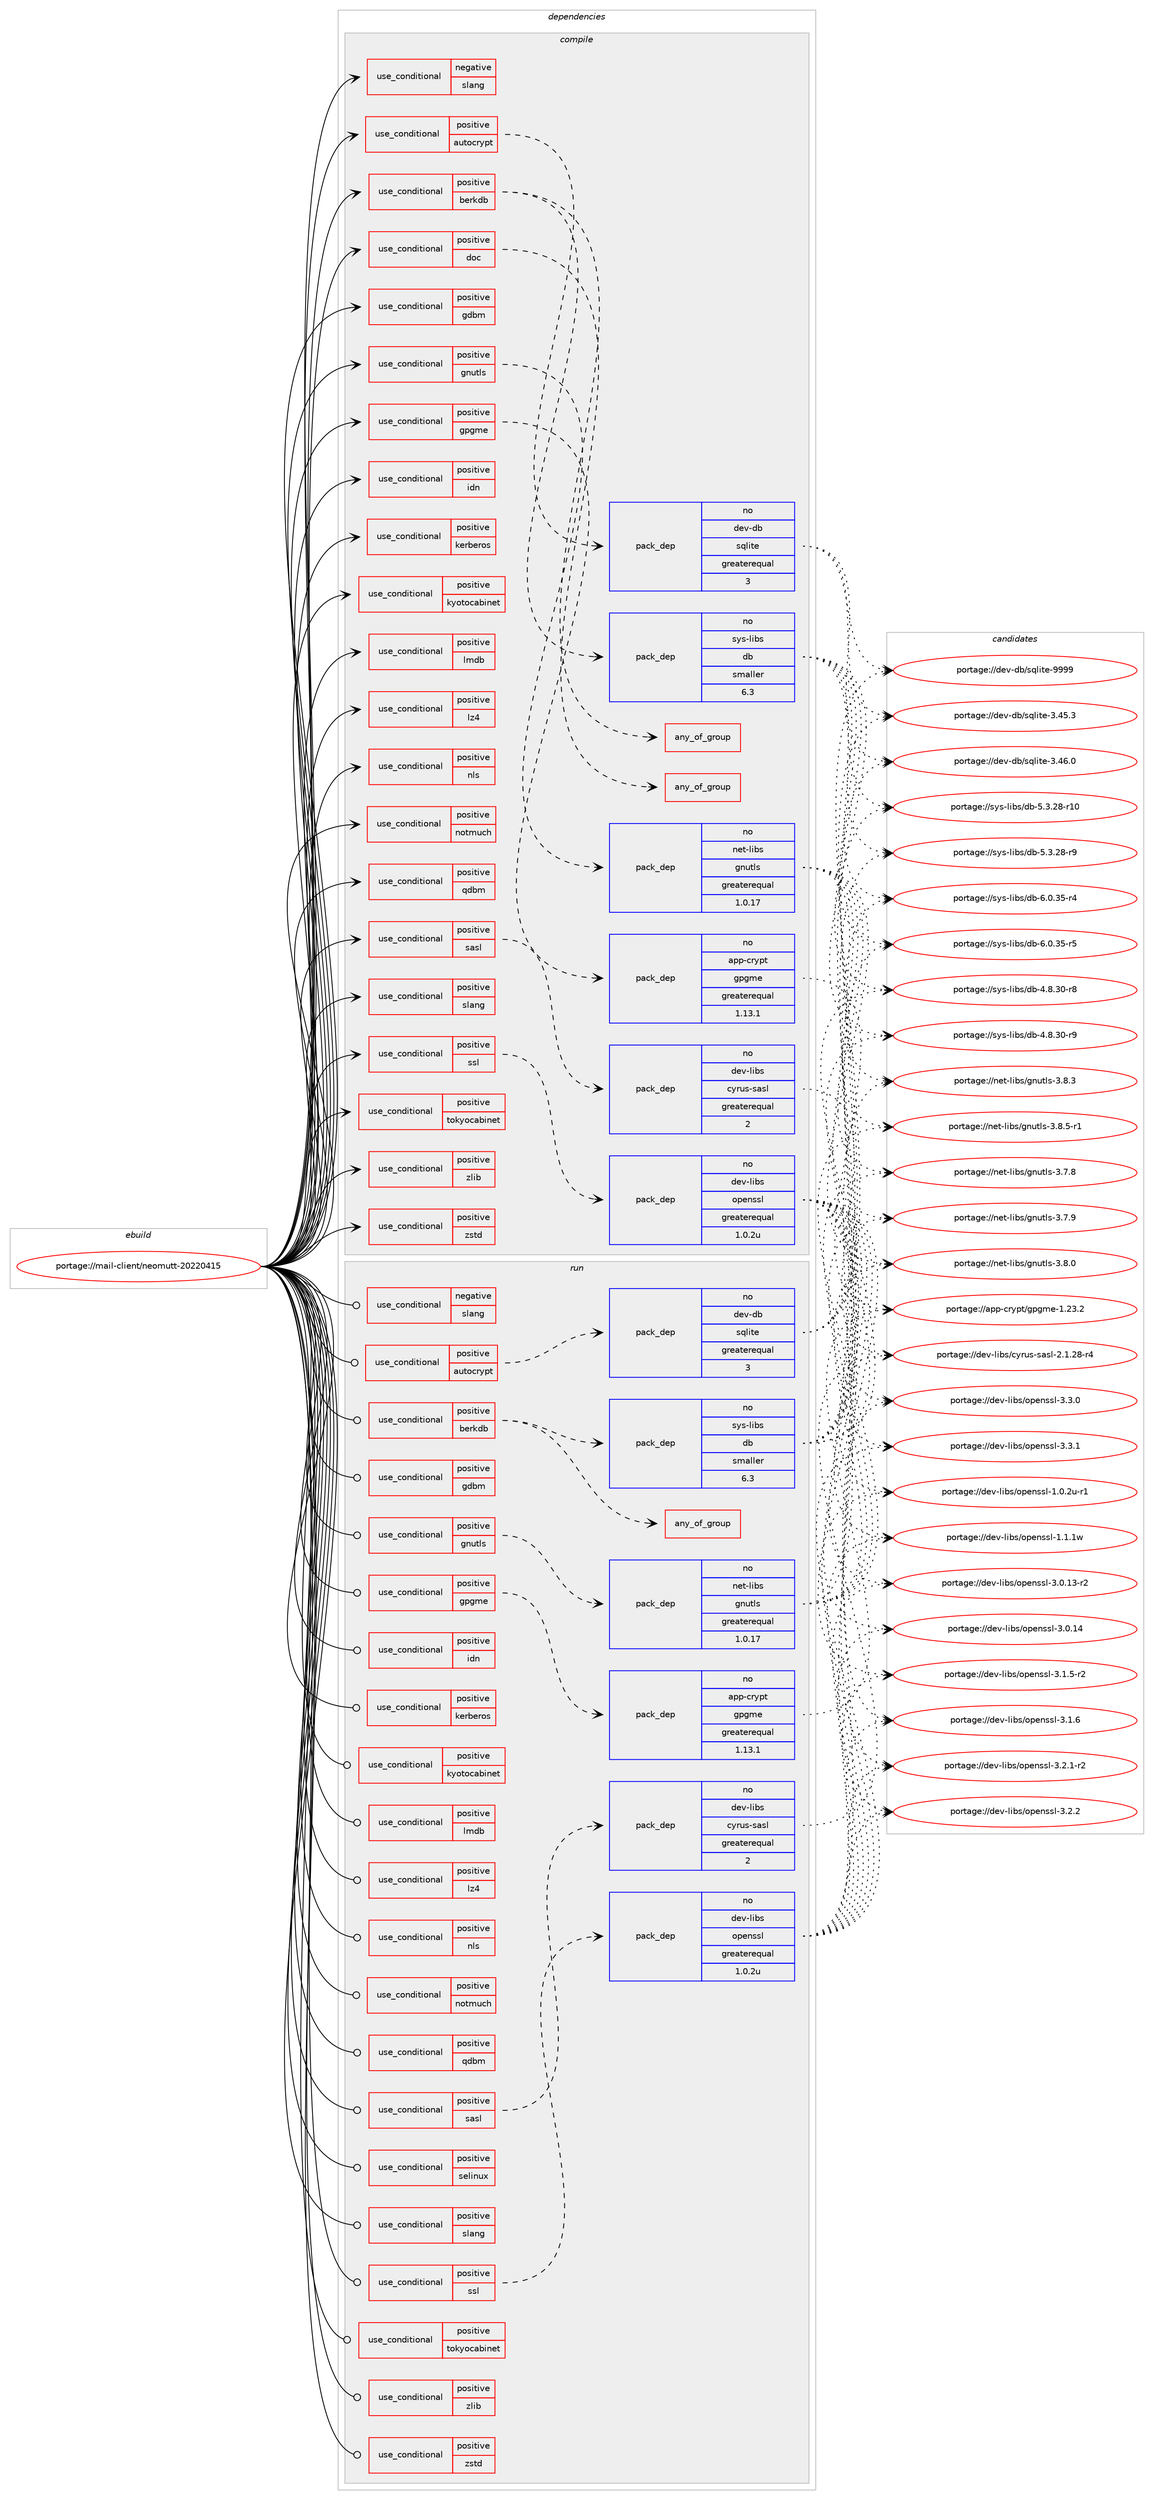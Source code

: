 digraph prolog {

# *************
# Graph options
# *************

newrank=true;
concentrate=true;
compound=true;
graph [rankdir=LR,fontname=Helvetica,fontsize=10,ranksep=1.5];#, ranksep=2.5, nodesep=0.2];
edge  [arrowhead=vee];
node  [fontname=Helvetica,fontsize=10];

# **********
# The ebuild
# **********

subgraph cluster_leftcol {
color=gray;
rank=same;
label=<<i>ebuild</i>>;
id [label="portage://mail-client/neomutt-20220415", color=red, width=4, href="../mail-client/neomutt-20220415.svg"];
}

# ****************
# The dependencies
# ****************

subgraph cluster_midcol {
color=gray;
label=<<i>dependencies</i>>;
subgraph cluster_compile {
fillcolor="#eeeeee";
style=filled;
label=<<i>compile</i>>;
subgraph cond67939 {
dependency145542 [label=<<TABLE BORDER="0" CELLBORDER="1" CELLSPACING="0" CELLPADDING="4"><TR><TD ROWSPAN="3" CELLPADDING="10">use_conditional</TD></TR><TR><TD>negative</TD></TR><TR><TD>slang</TD></TR></TABLE>>, shape=none, color=red];
# *** BEGIN UNKNOWN DEPENDENCY TYPE (TODO) ***
# dependency145542 -> package_dependency(portage://mail-client/neomutt-20220415,install,no,sys-libs,ncurses,none,[,,],[slot(0),equal],[])
# *** END UNKNOWN DEPENDENCY TYPE (TODO) ***

}
id:e -> dependency145542:w [weight=20,style="solid",arrowhead="vee"];
subgraph cond67940 {
dependency145543 [label=<<TABLE BORDER="0" CELLBORDER="1" CELLSPACING="0" CELLPADDING="4"><TR><TD ROWSPAN="3" CELLPADDING="10">use_conditional</TD></TR><TR><TD>positive</TD></TR><TR><TD>autocrypt</TD></TR></TABLE>>, shape=none, color=red];
subgraph pack75424 {
dependency145544 [label=<<TABLE BORDER="0" CELLBORDER="1" CELLSPACING="0" CELLPADDING="4" WIDTH="220"><TR><TD ROWSPAN="6" CELLPADDING="30">pack_dep</TD></TR><TR><TD WIDTH="110">no</TD></TR><TR><TD>dev-db</TD></TR><TR><TD>sqlite</TD></TR><TR><TD>greaterequal</TD></TR><TR><TD>3</TD></TR></TABLE>>, shape=none, color=blue];
}
dependency145543:e -> dependency145544:w [weight=20,style="dashed",arrowhead="vee"];
}
id:e -> dependency145543:w [weight=20,style="solid",arrowhead="vee"];
subgraph cond67941 {
dependency145545 [label=<<TABLE BORDER="0" CELLBORDER="1" CELLSPACING="0" CELLPADDING="4"><TR><TD ROWSPAN="3" CELLPADDING="10">use_conditional</TD></TR><TR><TD>positive</TD></TR><TR><TD>berkdb</TD></TR></TABLE>>, shape=none, color=red];
subgraph any2026 {
dependency145546 [label=<<TABLE BORDER="0" CELLBORDER="1" CELLSPACING="0" CELLPADDING="4"><TR><TD CELLPADDING="10">any_of_group</TD></TR></TABLE>>, shape=none, color=red];# *** BEGIN UNKNOWN DEPENDENCY TYPE (TODO) ***
# dependency145546 -> package_dependency(portage://mail-client/neomutt-20220415,install,no,sys-libs,db,none,[,,],[slot(6.0)],[])
# *** END UNKNOWN DEPENDENCY TYPE (TODO) ***

# *** BEGIN UNKNOWN DEPENDENCY TYPE (TODO) ***
# dependency145546 -> package_dependency(portage://mail-client/neomutt-20220415,install,no,sys-libs,db,none,[,,],[slot(5.3)],[])
# *** END UNKNOWN DEPENDENCY TYPE (TODO) ***

# *** BEGIN UNKNOWN DEPENDENCY TYPE (TODO) ***
# dependency145546 -> package_dependency(portage://mail-client/neomutt-20220415,install,no,sys-libs,db,none,[,,],[slot(4.8)],[])
# *** END UNKNOWN DEPENDENCY TYPE (TODO) ***

}
dependency145545:e -> dependency145546:w [weight=20,style="dashed",arrowhead="vee"];
subgraph pack75425 {
dependency145547 [label=<<TABLE BORDER="0" CELLBORDER="1" CELLSPACING="0" CELLPADDING="4" WIDTH="220"><TR><TD ROWSPAN="6" CELLPADDING="30">pack_dep</TD></TR><TR><TD WIDTH="110">no</TD></TR><TR><TD>sys-libs</TD></TR><TR><TD>db</TD></TR><TR><TD>smaller</TD></TR><TR><TD>6.3</TD></TR></TABLE>>, shape=none, color=blue];
}
dependency145545:e -> dependency145547:w [weight=20,style="dashed",arrowhead="vee"];
}
id:e -> dependency145545:w [weight=20,style="solid",arrowhead="vee"];
subgraph cond67942 {
dependency145548 [label=<<TABLE BORDER="0" CELLBORDER="1" CELLSPACING="0" CELLPADDING="4"><TR><TD ROWSPAN="3" CELLPADDING="10">use_conditional</TD></TR><TR><TD>positive</TD></TR><TR><TD>doc</TD></TR></TABLE>>, shape=none, color=red];
# *** BEGIN UNKNOWN DEPENDENCY TYPE (TODO) ***
# dependency145548 -> package_dependency(portage://mail-client/neomutt-20220415,install,no,dev-libs,libxml2,none,[,,],[],[])
# *** END UNKNOWN DEPENDENCY TYPE (TODO) ***

# *** BEGIN UNKNOWN DEPENDENCY TYPE (TODO) ***
# dependency145548 -> package_dependency(portage://mail-client/neomutt-20220415,install,no,dev-libs,libxslt,none,[,,],[],[])
# *** END UNKNOWN DEPENDENCY TYPE (TODO) ***

# *** BEGIN UNKNOWN DEPENDENCY TYPE (TODO) ***
# dependency145548 -> package_dependency(portage://mail-client/neomutt-20220415,install,no,app-text,docbook-xsl-stylesheets,none,[,,],[],[])
# *** END UNKNOWN DEPENDENCY TYPE (TODO) ***

subgraph any2027 {
dependency145549 [label=<<TABLE BORDER="0" CELLBORDER="1" CELLSPACING="0" CELLPADDING="4"><TR><TD CELLPADDING="10">any_of_group</TD></TR></TABLE>>, shape=none, color=red];# *** BEGIN UNKNOWN DEPENDENCY TYPE (TODO) ***
# dependency145549 -> package_dependency(portage://mail-client/neomutt-20220415,install,no,www-client,lynx,none,[,,],[],[])
# *** END UNKNOWN DEPENDENCY TYPE (TODO) ***

# *** BEGIN UNKNOWN DEPENDENCY TYPE (TODO) ***
# dependency145549 -> package_dependency(portage://mail-client/neomutt-20220415,install,no,www-client,w3m,none,[,,],[],[])
# *** END UNKNOWN DEPENDENCY TYPE (TODO) ***

# *** BEGIN UNKNOWN DEPENDENCY TYPE (TODO) ***
# dependency145549 -> package_dependency(portage://mail-client/neomutt-20220415,install,no,www-client,elinks,none,[,,],[],[])
# *** END UNKNOWN DEPENDENCY TYPE (TODO) ***

}
dependency145548:e -> dependency145549:w [weight=20,style="dashed",arrowhead="vee"];
}
id:e -> dependency145548:w [weight=20,style="solid",arrowhead="vee"];
subgraph cond67943 {
dependency145550 [label=<<TABLE BORDER="0" CELLBORDER="1" CELLSPACING="0" CELLPADDING="4"><TR><TD ROWSPAN="3" CELLPADDING="10">use_conditional</TD></TR><TR><TD>positive</TD></TR><TR><TD>gdbm</TD></TR></TABLE>>, shape=none, color=red];
# *** BEGIN UNKNOWN DEPENDENCY TYPE (TODO) ***
# dependency145550 -> package_dependency(portage://mail-client/neomutt-20220415,install,no,sys-libs,gdbm,none,[,,],any_same_slot,[])
# *** END UNKNOWN DEPENDENCY TYPE (TODO) ***

}
id:e -> dependency145550:w [weight=20,style="solid",arrowhead="vee"];
subgraph cond67944 {
dependency145551 [label=<<TABLE BORDER="0" CELLBORDER="1" CELLSPACING="0" CELLPADDING="4"><TR><TD ROWSPAN="3" CELLPADDING="10">use_conditional</TD></TR><TR><TD>positive</TD></TR><TR><TD>gnutls</TD></TR></TABLE>>, shape=none, color=red];
subgraph pack75426 {
dependency145552 [label=<<TABLE BORDER="0" CELLBORDER="1" CELLSPACING="0" CELLPADDING="4" WIDTH="220"><TR><TD ROWSPAN="6" CELLPADDING="30">pack_dep</TD></TR><TR><TD WIDTH="110">no</TD></TR><TR><TD>net-libs</TD></TR><TR><TD>gnutls</TD></TR><TR><TD>greaterequal</TD></TR><TR><TD>1.0.17</TD></TR></TABLE>>, shape=none, color=blue];
}
dependency145551:e -> dependency145552:w [weight=20,style="dashed",arrowhead="vee"];
}
id:e -> dependency145551:w [weight=20,style="solid",arrowhead="vee"];
subgraph cond67945 {
dependency145553 [label=<<TABLE BORDER="0" CELLBORDER="1" CELLSPACING="0" CELLPADDING="4"><TR><TD ROWSPAN="3" CELLPADDING="10">use_conditional</TD></TR><TR><TD>positive</TD></TR><TR><TD>gpgme</TD></TR></TABLE>>, shape=none, color=red];
subgraph pack75427 {
dependency145554 [label=<<TABLE BORDER="0" CELLBORDER="1" CELLSPACING="0" CELLPADDING="4" WIDTH="220"><TR><TD ROWSPAN="6" CELLPADDING="30">pack_dep</TD></TR><TR><TD WIDTH="110">no</TD></TR><TR><TD>app-crypt</TD></TR><TR><TD>gpgme</TD></TR><TR><TD>greaterequal</TD></TR><TR><TD>1.13.1</TD></TR></TABLE>>, shape=none, color=blue];
}
dependency145553:e -> dependency145554:w [weight=20,style="dashed",arrowhead="vee"];
}
id:e -> dependency145553:w [weight=20,style="solid",arrowhead="vee"];
subgraph cond67946 {
dependency145555 [label=<<TABLE BORDER="0" CELLBORDER="1" CELLSPACING="0" CELLPADDING="4"><TR><TD ROWSPAN="3" CELLPADDING="10">use_conditional</TD></TR><TR><TD>positive</TD></TR><TR><TD>idn</TD></TR></TABLE>>, shape=none, color=red];
# *** BEGIN UNKNOWN DEPENDENCY TYPE (TODO) ***
# dependency145555 -> package_dependency(portage://mail-client/neomutt-20220415,install,no,net-dns,libidn,none,[,,],any_same_slot,[])
# *** END UNKNOWN DEPENDENCY TYPE (TODO) ***

}
id:e -> dependency145555:w [weight=20,style="solid",arrowhead="vee"];
subgraph cond67947 {
dependency145556 [label=<<TABLE BORDER="0" CELLBORDER="1" CELLSPACING="0" CELLPADDING="4"><TR><TD ROWSPAN="3" CELLPADDING="10">use_conditional</TD></TR><TR><TD>positive</TD></TR><TR><TD>kerberos</TD></TR></TABLE>>, shape=none, color=red];
# *** BEGIN UNKNOWN DEPENDENCY TYPE (TODO) ***
# dependency145556 -> package_dependency(portage://mail-client/neomutt-20220415,install,no,virtual,krb5,none,[,,],[],[])
# *** END UNKNOWN DEPENDENCY TYPE (TODO) ***

}
id:e -> dependency145556:w [weight=20,style="solid",arrowhead="vee"];
subgraph cond67948 {
dependency145557 [label=<<TABLE BORDER="0" CELLBORDER="1" CELLSPACING="0" CELLPADDING="4"><TR><TD ROWSPAN="3" CELLPADDING="10">use_conditional</TD></TR><TR><TD>positive</TD></TR><TR><TD>kyotocabinet</TD></TR></TABLE>>, shape=none, color=red];
# *** BEGIN UNKNOWN DEPENDENCY TYPE (TODO) ***
# dependency145557 -> package_dependency(portage://mail-client/neomutt-20220415,install,no,dev-db,kyotocabinet,none,[,,],[],[])
# *** END UNKNOWN DEPENDENCY TYPE (TODO) ***

}
id:e -> dependency145557:w [weight=20,style="solid",arrowhead="vee"];
subgraph cond67949 {
dependency145558 [label=<<TABLE BORDER="0" CELLBORDER="1" CELLSPACING="0" CELLPADDING="4"><TR><TD ROWSPAN="3" CELLPADDING="10">use_conditional</TD></TR><TR><TD>positive</TD></TR><TR><TD>lmdb</TD></TR></TABLE>>, shape=none, color=red];
# *** BEGIN UNKNOWN DEPENDENCY TYPE (TODO) ***
# dependency145558 -> package_dependency(portage://mail-client/neomutt-20220415,install,no,dev-db,lmdb,none,[,,],any_same_slot,[])
# *** END UNKNOWN DEPENDENCY TYPE (TODO) ***

}
id:e -> dependency145558:w [weight=20,style="solid",arrowhead="vee"];
subgraph cond67950 {
dependency145559 [label=<<TABLE BORDER="0" CELLBORDER="1" CELLSPACING="0" CELLPADDING="4"><TR><TD ROWSPAN="3" CELLPADDING="10">use_conditional</TD></TR><TR><TD>positive</TD></TR><TR><TD>lz4</TD></TR></TABLE>>, shape=none, color=red];
# *** BEGIN UNKNOWN DEPENDENCY TYPE (TODO) ***
# dependency145559 -> package_dependency(portage://mail-client/neomutt-20220415,install,no,app-arch,lz4,none,[,,],[],[])
# *** END UNKNOWN DEPENDENCY TYPE (TODO) ***

}
id:e -> dependency145559:w [weight=20,style="solid",arrowhead="vee"];
subgraph cond67951 {
dependency145560 [label=<<TABLE BORDER="0" CELLBORDER="1" CELLSPACING="0" CELLPADDING="4"><TR><TD ROWSPAN="3" CELLPADDING="10">use_conditional</TD></TR><TR><TD>positive</TD></TR><TR><TD>nls</TD></TR></TABLE>>, shape=none, color=red];
# *** BEGIN UNKNOWN DEPENDENCY TYPE (TODO) ***
# dependency145560 -> package_dependency(portage://mail-client/neomutt-20220415,install,no,virtual,libintl,none,[,,],[],[])
# *** END UNKNOWN DEPENDENCY TYPE (TODO) ***

}
id:e -> dependency145560:w [weight=20,style="solid",arrowhead="vee"];
subgraph cond67952 {
dependency145561 [label=<<TABLE BORDER="0" CELLBORDER="1" CELLSPACING="0" CELLPADDING="4"><TR><TD ROWSPAN="3" CELLPADDING="10">use_conditional</TD></TR><TR><TD>positive</TD></TR><TR><TD>notmuch</TD></TR></TABLE>>, shape=none, color=red];
# *** BEGIN UNKNOWN DEPENDENCY TYPE (TODO) ***
# dependency145561 -> package_dependency(portage://mail-client/neomutt-20220415,install,no,net-mail,notmuch,none,[,,],any_same_slot,[])
# *** END UNKNOWN DEPENDENCY TYPE (TODO) ***

}
id:e -> dependency145561:w [weight=20,style="solid",arrowhead="vee"];
subgraph cond67953 {
dependency145562 [label=<<TABLE BORDER="0" CELLBORDER="1" CELLSPACING="0" CELLPADDING="4"><TR><TD ROWSPAN="3" CELLPADDING="10">use_conditional</TD></TR><TR><TD>positive</TD></TR><TR><TD>qdbm</TD></TR></TABLE>>, shape=none, color=red];
# *** BEGIN UNKNOWN DEPENDENCY TYPE (TODO) ***
# dependency145562 -> package_dependency(portage://mail-client/neomutt-20220415,install,no,dev-db,qdbm,none,[,,],[],[])
# *** END UNKNOWN DEPENDENCY TYPE (TODO) ***

}
id:e -> dependency145562:w [weight=20,style="solid",arrowhead="vee"];
subgraph cond67954 {
dependency145563 [label=<<TABLE BORDER="0" CELLBORDER="1" CELLSPACING="0" CELLPADDING="4"><TR><TD ROWSPAN="3" CELLPADDING="10">use_conditional</TD></TR><TR><TD>positive</TD></TR><TR><TD>sasl</TD></TR></TABLE>>, shape=none, color=red];
subgraph pack75428 {
dependency145564 [label=<<TABLE BORDER="0" CELLBORDER="1" CELLSPACING="0" CELLPADDING="4" WIDTH="220"><TR><TD ROWSPAN="6" CELLPADDING="30">pack_dep</TD></TR><TR><TD WIDTH="110">no</TD></TR><TR><TD>dev-libs</TD></TR><TR><TD>cyrus-sasl</TD></TR><TR><TD>greaterequal</TD></TR><TR><TD>2</TD></TR></TABLE>>, shape=none, color=blue];
}
dependency145563:e -> dependency145564:w [weight=20,style="dashed",arrowhead="vee"];
}
id:e -> dependency145563:w [weight=20,style="solid",arrowhead="vee"];
subgraph cond67955 {
dependency145565 [label=<<TABLE BORDER="0" CELLBORDER="1" CELLSPACING="0" CELLPADDING="4"><TR><TD ROWSPAN="3" CELLPADDING="10">use_conditional</TD></TR><TR><TD>positive</TD></TR><TR><TD>slang</TD></TR></TABLE>>, shape=none, color=red];
# *** BEGIN UNKNOWN DEPENDENCY TYPE (TODO) ***
# dependency145565 -> package_dependency(portage://mail-client/neomutt-20220415,install,no,sys-libs,slang,none,[,,],[],[])
# *** END UNKNOWN DEPENDENCY TYPE (TODO) ***

}
id:e -> dependency145565:w [weight=20,style="solid",arrowhead="vee"];
subgraph cond67956 {
dependency145566 [label=<<TABLE BORDER="0" CELLBORDER="1" CELLSPACING="0" CELLPADDING="4"><TR><TD ROWSPAN="3" CELLPADDING="10">use_conditional</TD></TR><TR><TD>positive</TD></TR><TR><TD>ssl</TD></TR></TABLE>>, shape=none, color=red];
subgraph pack75429 {
dependency145567 [label=<<TABLE BORDER="0" CELLBORDER="1" CELLSPACING="0" CELLPADDING="4" WIDTH="220"><TR><TD ROWSPAN="6" CELLPADDING="30">pack_dep</TD></TR><TR><TD WIDTH="110">no</TD></TR><TR><TD>dev-libs</TD></TR><TR><TD>openssl</TD></TR><TR><TD>greaterequal</TD></TR><TR><TD>1.0.2u</TD></TR></TABLE>>, shape=none, color=blue];
}
dependency145566:e -> dependency145567:w [weight=20,style="dashed",arrowhead="vee"];
}
id:e -> dependency145566:w [weight=20,style="solid",arrowhead="vee"];
subgraph cond67957 {
dependency145568 [label=<<TABLE BORDER="0" CELLBORDER="1" CELLSPACING="0" CELLPADDING="4"><TR><TD ROWSPAN="3" CELLPADDING="10">use_conditional</TD></TR><TR><TD>positive</TD></TR><TR><TD>tokyocabinet</TD></TR></TABLE>>, shape=none, color=red];
# *** BEGIN UNKNOWN DEPENDENCY TYPE (TODO) ***
# dependency145568 -> package_dependency(portage://mail-client/neomutt-20220415,install,no,dev-db,tokyocabinet,none,[,,],[],[])
# *** END UNKNOWN DEPENDENCY TYPE (TODO) ***

}
id:e -> dependency145568:w [weight=20,style="solid",arrowhead="vee"];
subgraph cond67958 {
dependency145569 [label=<<TABLE BORDER="0" CELLBORDER="1" CELLSPACING="0" CELLPADDING="4"><TR><TD ROWSPAN="3" CELLPADDING="10">use_conditional</TD></TR><TR><TD>positive</TD></TR><TR><TD>zlib</TD></TR></TABLE>>, shape=none, color=red];
# *** BEGIN UNKNOWN DEPENDENCY TYPE (TODO) ***
# dependency145569 -> package_dependency(portage://mail-client/neomutt-20220415,install,no,sys-libs,zlib,none,[,,],[],[])
# *** END UNKNOWN DEPENDENCY TYPE (TODO) ***

}
id:e -> dependency145569:w [weight=20,style="solid",arrowhead="vee"];
subgraph cond67959 {
dependency145570 [label=<<TABLE BORDER="0" CELLBORDER="1" CELLSPACING="0" CELLPADDING="4"><TR><TD ROWSPAN="3" CELLPADDING="10">use_conditional</TD></TR><TR><TD>positive</TD></TR><TR><TD>zstd</TD></TR></TABLE>>, shape=none, color=red];
# *** BEGIN UNKNOWN DEPENDENCY TYPE (TODO) ***
# dependency145570 -> package_dependency(portage://mail-client/neomutt-20220415,install,no,app-arch,zstd,none,[,,],[],[])
# *** END UNKNOWN DEPENDENCY TYPE (TODO) ***

}
id:e -> dependency145570:w [weight=20,style="solid",arrowhead="vee"];
# *** BEGIN UNKNOWN DEPENDENCY TYPE (TODO) ***
# id -> package_dependency(portage://mail-client/neomutt-20220415,install,no,app-misc,mime-types,none,[,,],[],[])
# *** END UNKNOWN DEPENDENCY TYPE (TODO) ***

# *** BEGIN UNKNOWN DEPENDENCY TYPE (TODO) ***
# id -> package_dependency(portage://mail-client/neomutt-20220415,install,no,dev-lang,tcl,none,[,,],any_same_slot,[])
# *** END UNKNOWN DEPENDENCY TYPE (TODO) ***

# *** BEGIN UNKNOWN DEPENDENCY TYPE (TODO) ***
# id -> package_dependency(portage://mail-client/neomutt-20220415,install,no,net-mail,mailbase,none,[,,],[],[])
# *** END UNKNOWN DEPENDENCY TYPE (TODO) ***

}
subgraph cluster_compileandrun {
fillcolor="#eeeeee";
style=filled;
label=<<i>compile and run</i>>;
}
subgraph cluster_run {
fillcolor="#eeeeee";
style=filled;
label=<<i>run</i>>;
subgraph cond67960 {
dependency145571 [label=<<TABLE BORDER="0" CELLBORDER="1" CELLSPACING="0" CELLPADDING="4"><TR><TD ROWSPAN="3" CELLPADDING="10">use_conditional</TD></TR><TR><TD>negative</TD></TR><TR><TD>slang</TD></TR></TABLE>>, shape=none, color=red];
# *** BEGIN UNKNOWN DEPENDENCY TYPE (TODO) ***
# dependency145571 -> package_dependency(portage://mail-client/neomutt-20220415,run,no,sys-libs,ncurses,none,[,,],[slot(0),equal],[])
# *** END UNKNOWN DEPENDENCY TYPE (TODO) ***

}
id:e -> dependency145571:w [weight=20,style="solid",arrowhead="odot"];
subgraph cond67961 {
dependency145572 [label=<<TABLE BORDER="0" CELLBORDER="1" CELLSPACING="0" CELLPADDING="4"><TR><TD ROWSPAN="3" CELLPADDING="10">use_conditional</TD></TR><TR><TD>positive</TD></TR><TR><TD>autocrypt</TD></TR></TABLE>>, shape=none, color=red];
subgraph pack75430 {
dependency145573 [label=<<TABLE BORDER="0" CELLBORDER="1" CELLSPACING="0" CELLPADDING="4" WIDTH="220"><TR><TD ROWSPAN="6" CELLPADDING="30">pack_dep</TD></TR><TR><TD WIDTH="110">no</TD></TR><TR><TD>dev-db</TD></TR><TR><TD>sqlite</TD></TR><TR><TD>greaterequal</TD></TR><TR><TD>3</TD></TR></TABLE>>, shape=none, color=blue];
}
dependency145572:e -> dependency145573:w [weight=20,style="dashed",arrowhead="vee"];
}
id:e -> dependency145572:w [weight=20,style="solid",arrowhead="odot"];
subgraph cond67962 {
dependency145574 [label=<<TABLE BORDER="0" CELLBORDER="1" CELLSPACING="0" CELLPADDING="4"><TR><TD ROWSPAN="3" CELLPADDING="10">use_conditional</TD></TR><TR><TD>positive</TD></TR><TR><TD>berkdb</TD></TR></TABLE>>, shape=none, color=red];
subgraph any2028 {
dependency145575 [label=<<TABLE BORDER="0" CELLBORDER="1" CELLSPACING="0" CELLPADDING="4"><TR><TD CELLPADDING="10">any_of_group</TD></TR></TABLE>>, shape=none, color=red];# *** BEGIN UNKNOWN DEPENDENCY TYPE (TODO) ***
# dependency145575 -> package_dependency(portage://mail-client/neomutt-20220415,run,no,sys-libs,db,none,[,,],[slot(6.0)],[])
# *** END UNKNOWN DEPENDENCY TYPE (TODO) ***

# *** BEGIN UNKNOWN DEPENDENCY TYPE (TODO) ***
# dependency145575 -> package_dependency(portage://mail-client/neomutt-20220415,run,no,sys-libs,db,none,[,,],[slot(5.3)],[])
# *** END UNKNOWN DEPENDENCY TYPE (TODO) ***

# *** BEGIN UNKNOWN DEPENDENCY TYPE (TODO) ***
# dependency145575 -> package_dependency(portage://mail-client/neomutt-20220415,run,no,sys-libs,db,none,[,,],[slot(4.8)],[])
# *** END UNKNOWN DEPENDENCY TYPE (TODO) ***

}
dependency145574:e -> dependency145575:w [weight=20,style="dashed",arrowhead="vee"];
subgraph pack75431 {
dependency145576 [label=<<TABLE BORDER="0" CELLBORDER="1" CELLSPACING="0" CELLPADDING="4" WIDTH="220"><TR><TD ROWSPAN="6" CELLPADDING="30">pack_dep</TD></TR><TR><TD WIDTH="110">no</TD></TR><TR><TD>sys-libs</TD></TR><TR><TD>db</TD></TR><TR><TD>smaller</TD></TR><TR><TD>6.3</TD></TR></TABLE>>, shape=none, color=blue];
}
dependency145574:e -> dependency145576:w [weight=20,style="dashed",arrowhead="vee"];
}
id:e -> dependency145574:w [weight=20,style="solid",arrowhead="odot"];
subgraph cond67963 {
dependency145577 [label=<<TABLE BORDER="0" CELLBORDER="1" CELLSPACING="0" CELLPADDING="4"><TR><TD ROWSPAN="3" CELLPADDING="10">use_conditional</TD></TR><TR><TD>positive</TD></TR><TR><TD>gdbm</TD></TR></TABLE>>, shape=none, color=red];
# *** BEGIN UNKNOWN DEPENDENCY TYPE (TODO) ***
# dependency145577 -> package_dependency(portage://mail-client/neomutt-20220415,run,no,sys-libs,gdbm,none,[,,],any_same_slot,[])
# *** END UNKNOWN DEPENDENCY TYPE (TODO) ***

}
id:e -> dependency145577:w [weight=20,style="solid",arrowhead="odot"];
subgraph cond67964 {
dependency145578 [label=<<TABLE BORDER="0" CELLBORDER="1" CELLSPACING="0" CELLPADDING="4"><TR><TD ROWSPAN="3" CELLPADDING="10">use_conditional</TD></TR><TR><TD>positive</TD></TR><TR><TD>gnutls</TD></TR></TABLE>>, shape=none, color=red];
subgraph pack75432 {
dependency145579 [label=<<TABLE BORDER="0" CELLBORDER="1" CELLSPACING="0" CELLPADDING="4" WIDTH="220"><TR><TD ROWSPAN="6" CELLPADDING="30">pack_dep</TD></TR><TR><TD WIDTH="110">no</TD></TR><TR><TD>net-libs</TD></TR><TR><TD>gnutls</TD></TR><TR><TD>greaterequal</TD></TR><TR><TD>1.0.17</TD></TR></TABLE>>, shape=none, color=blue];
}
dependency145578:e -> dependency145579:w [weight=20,style="dashed",arrowhead="vee"];
}
id:e -> dependency145578:w [weight=20,style="solid",arrowhead="odot"];
subgraph cond67965 {
dependency145580 [label=<<TABLE BORDER="0" CELLBORDER="1" CELLSPACING="0" CELLPADDING="4"><TR><TD ROWSPAN="3" CELLPADDING="10">use_conditional</TD></TR><TR><TD>positive</TD></TR><TR><TD>gpgme</TD></TR></TABLE>>, shape=none, color=red];
subgraph pack75433 {
dependency145581 [label=<<TABLE BORDER="0" CELLBORDER="1" CELLSPACING="0" CELLPADDING="4" WIDTH="220"><TR><TD ROWSPAN="6" CELLPADDING="30">pack_dep</TD></TR><TR><TD WIDTH="110">no</TD></TR><TR><TD>app-crypt</TD></TR><TR><TD>gpgme</TD></TR><TR><TD>greaterequal</TD></TR><TR><TD>1.13.1</TD></TR></TABLE>>, shape=none, color=blue];
}
dependency145580:e -> dependency145581:w [weight=20,style="dashed",arrowhead="vee"];
}
id:e -> dependency145580:w [weight=20,style="solid",arrowhead="odot"];
subgraph cond67966 {
dependency145582 [label=<<TABLE BORDER="0" CELLBORDER="1" CELLSPACING="0" CELLPADDING="4"><TR><TD ROWSPAN="3" CELLPADDING="10">use_conditional</TD></TR><TR><TD>positive</TD></TR><TR><TD>idn</TD></TR></TABLE>>, shape=none, color=red];
# *** BEGIN UNKNOWN DEPENDENCY TYPE (TODO) ***
# dependency145582 -> package_dependency(portage://mail-client/neomutt-20220415,run,no,net-dns,libidn,none,[,,],any_same_slot,[])
# *** END UNKNOWN DEPENDENCY TYPE (TODO) ***

}
id:e -> dependency145582:w [weight=20,style="solid",arrowhead="odot"];
subgraph cond67967 {
dependency145583 [label=<<TABLE BORDER="0" CELLBORDER="1" CELLSPACING="0" CELLPADDING="4"><TR><TD ROWSPAN="3" CELLPADDING="10">use_conditional</TD></TR><TR><TD>positive</TD></TR><TR><TD>kerberos</TD></TR></TABLE>>, shape=none, color=red];
# *** BEGIN UNKNOWN DEPENDENCY TYPE (TODO) ***
# dependency145583 -> package_dependency(portage://mail-client/neomutt-20220415,run,no,virtual,krb5,none,[,,],[],[])
# *** END UNKNOWN DEPENDENCY TYPE (TODO) ***

}
id:e -> dependency145583:w [weight=20,style="solid",arrowhead="odot"];
subgraph cond67968 {
dependency145584 [label=<<TABLE BORDER="0" CELLBORDER="1" CELLSPACING="0" CELLPADDING="4"><TR><TD ROWSPAN="3" CELLPADDING="10">use_conditional</TD></TR><TR><TD>positive</TD></TR><TR><TD>kyotocabinet</TD></TR></TABLE>>, shape=none, color=red];
# *** BEGIN UNKNOWN DEPENDENCY TYPE (TODO) ***
# dependency145584 -> package_dependency(portage://mail-client/neomutt-20220415,run,no,dev-db,kyotocabinet,none,[,,],[],[])
# *** END UNKNOWN DEPENDENCY TYPE (TODO) ***

}
id:e -> dependency145584:w [weight=20,style="solid",arrowhead="odot"];
subgraph cond67969 {
dependency145585 [label=<<TABLE BORDER="0" CELLBORDER="1" CELLSPACING="0" CELLPADDING="4"><TR><TD ROWSPAN="3" CELLPADDING="10">use_conditional</TD></TR><TR><TD>positive</TD></TR><TR><TD>lmdb</TD></TR></TABLE>>, shape=none, color=red];
# *** BEGIN UNKNOWN DEPENDENCY TYPE (TODO) ***
# dependency145585 -> package_dependency(portage://mail-client/neomutt-20220415,run,no,dev-db,lmdb,none,[,,],any_same_slot,[])
# *** END UNKNOWN DEPENDENCY TYPE (TODO) ***

}
id:e -> dependency145585:w [weight=20,style="solid",arrowhead="odot"];
subgraph cond67970 {
dependency145586 [label=<<TABLE BORDER="0" CELLBORDER="1" CELLSPACING="0" CELLPADDING="4"><TR><TD ROWSPAN="3" CELLPADDING="10">use_conditional</TD></TR><TR><TD>positive</TD></TR><TR><TD>lz4</TD></TR></TABLE>>, shape=none, color=red];
# *** BEGIN UNKNOWN DEPENDENCY TYPE (TODO) ***
# dependency145586 -> package_dependency(portage://mail-client/neomutt-20220415,run,no,app-arch,lz4,none,[,,],[],[])
# *** END UNKNOWN DEPENDENCY TYPE (TODO) ***

}
id:e -> dependency145586:w [weight=20,style="solid",arrowhead="odot"];
subgraph cond67971 {
dependency145587 [label=<<TABLE BORDER="0" CELLBORDER="1" CELLSPACING="0" CELLPADDING="4"><TR><TD ROWSPAN="3" CELLPADDING="10">use_conditional</TD></TR><TR><TD>positive</TD></TR><TR><TD>nls</TD></TR></TABLE>>, shape=none, color=red];
# *** BEGIN UNKNOWN DEPENDENCY TYPE (TODO) ***
# dependency145587 -> package_dependency(portage://mail-client/neomutt-20220415,run,no,virtual,libintl,none,[,,],[],[])
# *** END UNKNOWN DEPENDENCY TYPE (TODO) ***

}
id:e -> dependency145587:w [weight=20,style="solid",arrowhead="odot"];
subgraph cond67972 {
dependency145588 [label=<<TABLE BORDER="0" CELLBORDER="1" CELLSPACING="0" CELLPADDING="4"><TR><TD ROWSPAN="3" CELLPADDING="10">use_conditional</TD></TR><TR><TD>positive</TD></TR><TR><TD>notmuch</TD></TR></TABLE>>, shape=none, color=red];
# *** BEGIN UNKNOWN DEPENDENCY TYPE (TODO) ***
# dependency145588 -> package_dependency(portage://mail-client/neomutt-20220415,run,no,net-mail,notmuch,none,[,,],any_same_slot,[])
# *** END UNKNOWN DEPENDENCY TYPE (TODO) ***

}
id:e -> dependency145588:w [weight=20,style="solid",arrowhead="odot"];
subgraph cond67973 {
dependency145589 [label=<<TABLE BORDER="0" CELLBORDER="1" CELLSPACING="0" CELLPADDING="4"><TR><TD ROWSPAN="3" CELLPADDING="10">use_conditional</TD></TR><TR><TD>positive</TD></TR><TR><TD>qdbm</TD></TR></TABLE>>, shape=none, color=red];
# *** BEGIN UNKNOWN DEPENDENCY TYPE (TODO) ***
# dependency145589 -> package_dependency(portage://mail-client/neomutt-20220415,run,no,dev-db,qdbm,none,[,,],[],[])
# *** END UNKNOWN DEPENDENCY TYPE (TODO) ***

}
id:e -> dependency145589:w [weight=20,style="solid",arrowhead="odot"];
subgraph cond67974 {
dependency145590 [label=<<TABLE BORDER="0" CELLBORDER="1" CELLSPACING="0" CELLPADDING="4"><TR><TD ROWSPAN="3" CELLPADDING="10">use_conditional</TD></TR><TR><TD>positive</TD></TR><TR><TD>sasl</TD></TR></TABLE>>, shape=none, color=red];
subgraph pack75434 {
dependency145591 [label=<<TABLE BORDER="0" CELLBORDER="1" CELLSPACING="0" CELLPADDING="4" WIDTH="220"><TR><TD ROWSPAN="6" CELLPADDING="30">pack_dep</TD></TR><TR><TD WIDTH="110">no</TD></TR><TR><TD>dev-libs</TD></TR><TR><TD>cyrus-sasl</TD></TR><TR><TD>greaterequal</TD></TR><TR><TD>2</TD></TR></TABLE>>, shape=none, color=blue];
}
dependency145590:e -> dependency145591:w [weight=20,style="dashed",arrowhead="vee"];
}
id:e -> dependency145590:w [weight=20,style="solid",arrowhead="odot"];
subgraph cond67975 {
dependency145592 [label=<<TABLE BORDER="0" CELLBORDER="1" CELLSPACING="0" CELLPADDING="4"><TR><TD ROWSPAN="3" CELLPADDING="10">use_conditional</TD></TR><TR><TD>positive</TD></TR><TR><TD>selinux</TD></TR></TABLE>>, shape=none, color=red];
# *** BEGIN UNKNOWN DEPENDENCY TYPE (TODO) ***
# dependency145592 -> package_dependency(portage://mail-client/neomutt-20220415,run,no,sec-policy,selinux-mutt,none,[,,],[],[])
# *** END UNKNOWN DEPENDENCY TYPE (TODO) ***

}
id:e -> dependency145592:w [weight=20,style="solid",arrowhead="odot"];
subgraph cond67976 {
dependency145593 [label=<<TABLE BORDER="0" CELLBORDER="1" CELLSPACING="0" CELLPADDING="4"><TR><TD ROWSPAN="3" CELLPADDING="10">use_conditional</TD></TR><TR><TD>positive</TD></TR><TR><TD>slang</TD></TR></TABLE>>, shape=none, color=red];
# *** BEGIN UNKNOWN DEPENDENCY TYPE (TODO) ***
# dependency145593 -> package_dependency(portage://mail-client/neomutt-20220415,run,no,sys-libs,slang,none,[,,],[],[])
# *** END UNKNOWN DEPENDENCY TYPE (TODO) ***

}
id:e -> dependency145593:w [weight=20,style="solid",arrowhead="odot"];
subgraph cond67977 {
dependency145594 [label=<<TABLE BORDER="0" CELLBORDER="1" CELLSPACING="0" CELLPADDING="4"><TR><TD ROWSPAN="3" CELLPADDING="10">use_conditional</TD></TR><TR><TD>positive</TD></TR><TR><TD>ssl</TD></TR></TABLE>>, shape=none, color=red];
subgraph pack75435 {
dependency145595 [label=<<TABLE BORDER="0" CELLBORDER="1" CELLSPACING="0" CELLPADDING="4" WIDTH="220"><TR><TD ROWSPAN="6" CELLPADDING="30">pack_dep</TD></TR><TR><TD WIDTH="110">no</TD></TR><TR><TD>dev-libs</TD></TR><TR><TD>openssl</TD></TR><TR><TD>greaterequal</TD></TR><TR><TD>1.0.2u</TD></TR></TABLE>>, shape=none, color=blue];
}
dependency145594:e -> dependency145595:w [weight=20,style="dashed",arrowhead="vee"];
}
id:e -> dependency145594:w [weight=20,style="solid",arrowhead="odot"];
subgraph cond67978 {
dependency145596 [label=<<TABLE BORDER="0" CELLBORDER="1" CELLSPACING="0" CELLPADDING="4"><TR><TD ROWSPAN="3" CELLPADDING="10">use_conditional</TD></TR><TR><TD>positive</TD></TR><TR><TD>tokyocabinet</TD></TR></TABLE>>, shape=none, color=red];
# *** BEGIN UNKNOWN DEPENDENCY TYPE (TODO) ***
# dependency145596 -> package_dependency(portage://mail-client/neomutt-20220415,run,no,dev-db,tokyocabinet,none,[,,],[],[])
# *** END UNKNOWN DEPENDENCY TYPE (TODO) ***

}
id:e -> dependency145596:w [weight=20,style="solid",arrowhead="odot"];
subgraph cond67979 {
dependency145597 [label=<<TABLE BORDER="0" CELLBORDER="1" CELLSPACING="0" CELLPADDING="4"><TR><TD ROWSPAN="3" CELLPADDING="10">use_conditional</TD></TR><TR><TD>positive</TD></TR><TR><TD>zlib</TD></TR></TABLE>>, shape=none, color=red];
# *** BEGIN UNKNOWN DEPENDENCY TYPE (TODO) ***
# dependency145597 -> package_dependency(portage://mail-client/neomutt-20220415,run,no,sys-libs,zlib,none,[,,],[],[])
# *** END UNKNOWN DEPENDENCY TYPE (TODO) ***

}
id:e -> dependency145597:w [weight=20,style="solid",arrowhead="odot"];
subgraph cond67980 {
dependency145598 [label=<<TABLE BORDER="0" CELLBORDER="1" CELLSPACING="0" CELLPADDING="4"><TR><TD ROWSPAN="3" CELLPADDING="10">use_conditional</TD></TR><TR><TD>positive</TD></TR><TR><TD>zstd</TD></TR></TABLE>>, shape=none, color=red];
# *** BEGIN UNKNOWN DEPENDENCY TYPE (TODO) ***
# dependency145598 -> package_dependency(portage://mail-client/neomutt-20220415,run,no,app-arch,zstd,none,[,,],[],[])
# *** END UNKNOWN DEPENDENCY TYPE (TODO) ***

}
id:e -> dependency145598:w [weight=20,style="solid",arrowhead="odot"];
# *** BEGIN UNKNOWN DEPENDENCY TYPE (TODO) ***
# id -> package_dependency(portage://mail-client/neomutt-20220415,run,no,app-misc,mime-types,none,[,,],[],[])
# *** END UNKNOWN DEPENDENCY TYPE (TODO) ***

}
}

# **************
# The candidates
# **************

subgraph cluster_choices {
rank=same;
color=gray;
label=<<i>candidates</i>>;

subgraph choice75424 {
color=black;
nodesep=1;
choice10010111845100984711511310810511610145514652534651 [label="portage://dev-db/sqlite-3.45.3", color=red, width=4,href="../dev-db/sqlite-3.45.3.svg"];
choice10010111845100984711511310810511610145514652544648 [label="portage://dev-db/sqlite-3.46.0", color=red, width=4,href="../dev-db/sqlite-3.46.0.svg"];
choice1001011184510098471151131081051161014557575757 [label="portage://dev-db/sqlite-9999", color=red, width=4,href="../dev-db/sqlite-9999.svg"];
dependency145544:e -> choice10010111845100984711511310810511610145514652534651:w [style=dotted,weight="100"];
dependency145544:e -> choice10010111845100984711511310810511610145514652544648:w [style=dotted,weight="100"];
dependency145544:e -> choice1001011184510098471151131081051161014557575757:w [style=dotted,weight="100"];
}
subgraph choice75425 {
color=black;
nodesep=1;
choice11512111545108105981154710098455246564651484511456 [label="portage://sys-libs/db-4.8.30-r8", color=red, width=4,href="../sys-libs/db-4.8.30-r8.svg"];
choice11512111545108105981154710098455246564651484511457 [label="portage://sys-libs/db-4.8.30-r9", color=red, width=4,href="../sys-libs/db-4.8.30-r9.svg"];
choice1151211154510810598115471009845534651465056451144948 [label="portage://sys-libs/db-5.3.28-r10", color=red, width=4,href="../sys-libs/db-5.3.28-r10.svg"];
choice11512111545108105981154710098455346514650564511457 [label="portage://sys-libs/db-5.3.28-r9", color=red, width=4,href="../sys-libs/db-5.3.28-r9.svg"];
choice11512111545108105981154710098455446484651534511452 [label="portage://sys-libs/db-6.0.35-r4", color=red, width=4,href="../sys-libs/db-6.0.35-r4.svg"];
choice11512111545108105981154710098455446484651534511453 [label="portage://sys-libs/db-6.0.35-r5", color=red, width=4,href="../sys-libs/db-6.0.35-r5.svg"];
dependency145547:e -> choice11512111545108105981154710098455246564651484511456:w [style=dotted,weight="100"];
dependency145547:e -> choice11512111545108105981154710098455246564651484511457:w [style=dotted,weight="100"];
dependency145547:e -> choice1151211154510810598115471009845534651465056451144948:w [style=dotted,weight="100"];
dependency145547:e -> choice11512111545108105981154710098455346514650564511457:w [style=dotted,weight="100"];
dependency145547:e -> choice11512111545108105981154710098455446484651534511452:w [style=dotted,weight="100"];
dependency145547:e -> choice11512111545108105981154710098455446484651534511453:w [style=dotted,weight="100"];
}
subgraph choice75426 {
color=black;
nodesep=1;
choice110101116451081059811547103110117116108115455146554656 [label="portage://net-libs/gnutls-3.7.8", color=red, width=4,href="../net-libs/gnutls-3.7.8.svg"];
choice110101116451081059811547103110117116108115455146554657 [label="portage://net-libs/gnutls-3.7.9", color=red, width=4,href="../net-libs/gnutls-3.7.9.svg"];
choice110101116451081059811547103110117116108115455146564648 [label="portage://net-libs/gnutls-3.8.0", color=red, width=4,href="../net-libs/gnutls-3.8.0.svg"];
choice110101116451081059811547103110117116108115455146564651 [label="portage://net-libs/gnutls-3.8.3", color=red, width=4,href="../net-libs/gnutls-3.8.3.svg"];
choice1101011164510810598115471031101171161081154551465646534511449 [label="portage://net-libs/gnutls-3.8.5-r1", color=red, width=4,href="../net-libs/gnutls-3.8.5-r1.svg"];
dependency145552:e -> choice110101116451081059811547103110117116108115455146554656:w [style=dotted,weight="100"];
dependency145552:e -> choice110101116451081059811547103110117116108115455146554657:w [style=dotted,weight="100"];
dependency145552:e -> choice110101116451081059811547103110117116108115455146564648:w [style=dotted,weight="100"];
dependency145552:e -> choice110101116451081059811547103110117116108115455146564651:w [style=dotted,weight="100"];
dependency145552:e -> choice1101011164510810598115471031101171161081154551465646534511449:w [style=dotted,weight="100"];
}
subgraph choice75427 {
color=black;
nodesep=1;
choice9711211245991141211121164710311210310910145494650514650 [label="portage://app-crypt/gpgme-1.23.2", color=red, width=4,href="../app-crypt/gpgme-1.23.2.svg"];
dependency145554:e -> choice9711211245991141211121164710311210310910145494650514650:w [style=dotted,weight="100"];
}
subgraph choice75428 {
color=black;
nodesep=1;
choice100101118451081059811547991211141171154511597115108455046494650564511452 [label="portage://dev-libs/cyrus-sasl-2.1.28-r4", color=red, width=4,href="../dev-libs/cyrus-sasl-2.1.28-r4.svg"];
dependency145564:e -> choice100101118451081059811547991211141171154511597115108455046494650564511452:w [style=dotted,weight="100"];
}
subgraph choice75429 {
color=black;
nodesep=1;
choice1001011184510810598115471111121011101151151084549464846501174511449 [label="portage://dev-libs/openssl-1.0.2u-r1", color=red, width=4,href="../dev-libs/openssl-1.0.2u-r1.svg"];
choice100101118451081059811547111112101110115115108454946494649119 [label="portage://dev-libs/openssl-1.1.1w", color=red, width=4,href="../dev-libs/openssl-1.1.1w.svg"];
choice100101118451081059811547111112101110115115108455146484649514511450 [label="portage://dev-libs/openssl-3.0.13-r2", color=red, width=4,href="../dev-libs/openssl-3.0.13-r2.svg"];
choice10010111845108105981154711111210111011511510845514648464952 [label="portage://dev-libs/openssl-3.0.14", color=red, width=4,href="../dev-libs/openssl-3.0.14.svg"];
choice1001011184510810598115471111121011101151151084551464946534511450 [label="portage://dev-libs/openssl-3.1.5-r2", color=red, width=4,href="../dev-libs/openssl-3.1.5-r2.svg"];
choice100101118451081059811547111112101110115115108455146494654 [label="portage://dev-libs/openssl-3.1.6", color=red, width=4,href="../dev-libs/openssl-3.1.6.svg"];
choice1001011184510810598115471111121011101151151084551465046494511450 [label="portage://dev-libs/openssl-3.2.1-r2", color=red, width=4,href="../dev-libs/openssl-3.2.1-r2.svg"];
choice100101118451081059811547111112101110115115108455146504650 [label="portage://dev-libs/openssl-3.2.2", color=red, width=4,href="../dev-libs/openssl-3.2.2.svg"];
choice100101118451081059811547111112101110115115108455146514648 [label="portage://dev-libs/openssl-3.3.0", color=red, width=4,href="../dev-libs/openssl-3.3.0.svg"];
choice100101118451081059811547111112101110115115108455146514649 [label="portage://dev-libs/openssl-3.3.1", color=red, width=4,href="../dev-libs/openssl-3.3.1.svg"];
dependency145567:e -> choice1001011184510810598115471111121011101151151084549464846501174511449:w [style=dotted,weight="100"];
dependency145567:e -> choice100101118451081059811547111112101110115115108454946494649119:w [style=dotted,weight="100"];
dependency145567:e -> choice100101118451081059811547111112101110115115108455146484649514511450:w [style=dotted,weight="100"];
dependency145567:e -> choice10010111845108105981154711111210111011511510845514648464952:w [style=dotted,weight="100"];
dependency145567:e -> choice1001011184510810598115471111121011101151151084551464946534511450:w [style=dotted,weight="100"];
dependency145567:e -> choice100101118451081059811547111112101110115115108455146494654:w [style=dotted,weight="100"];
dependency145567:e -> choice1001011184510810598115471111121011101151151084551465046494511450:w [style=dotted,weight="100"];
dependency145567:e -> choice100101118451081059811547111112101110115115108455146504650:w [style=dotted,weight="100"];
dependency145567:e -> choice100101118451081059811547111112101110115115108455146514648:w [style=dotted,weight="100"];
dependency145567:e -> choice100101118451081059811547111112101110115115108455146514649:w [style=dotted,weight="100"];
}
subgraph choice75430 {
color=black;
nodesep=1;
choice10010111845100984711511310810511610145514652534651 [label="portage://dev-db/sqlite-3.45.3", color=red, width=4,href="../dev-db/sqlite-3.45.3.svg"];
choice10010111845100984711511310810511610145514652544648 [label="portage://dev-db/sqlite-3.46.0", color=red, width=4,href="../dev-db/sqlite-3.46.0.svg"];
choice1001011184510098471151131081051161014557575757 [label="portage://dev-db/sqlite-9999", color=red, width=4,href="../dev-db/sqlite-9999.svg"];
dependency145573:e -> choice10010111845100984711511310810511610145514652534651:w [style=dotted,weight="100"];
dependency145573:e -> choice10010111845100984711511310810511610145514652544648:w [style=dotted,weight="100"];
dependency145573:e -> choice1001011184510098471151131081051161014557575757:w [style=dotted,weight="100"];
}
subgraph choice75431 {
color=black;
nodesep=1;
choice11512111545108105981154710098455246564651484511456 [label="portage://sys-libs/db-4.8.30-r8", color=red, width=4,href="../sys-libs/db-4.8.30-r8.svg"];
choice11512111545108105981154710098455246564651484511457 [label="portage://sys-libs/db-4.8.30-r9", color=red, width=4,href="../sys-libs/db-4.8.30-r9.svg"];
choice1151211154510810598115471009845534651465056451144948 [label="portage://sys-libs/db-5.3.28-r10", color=red, width=4,href="../sys-libs/db-5.3.28-r10.svg"];
choice11512111545108105981154710098455346514650564511457 [label="portage://sys-libs/db-5.3.28-r9", color=red, width=4,href="../sys-libs/db-5.3.28-r9.svg"];
choice11512111545108105981154710098455446484651534511452 [label="portage://sys-libs/db-6.0.35-r4", color=red, width=4,href="../sys-libs/db-6.0.35-r4.svg"];
choice11512111545108105981154710098455446484651534511453 [label="portage://sys-libs/db-6.0.35-r5", color=red, width=4,href="../sys-libs/db-6.0.35-r5.svg"];
dependency145576:e -> choice11512111545108105981154710098455246564651484511456:w [style=dotted,weight="100"];
dependency145576:e -> choice11512111545108105981154710098455246564651484511457:w [style=dotted,weight="100"];
dependency145576:e -> choice1151211154510810598115471009845534651465056451144948:w [style=dotted,weight="100"];
dependency145576:e -> choice11512111545108105981154710098455346514650564511457:w [style=dotted,weight="100"];
dependency145576:e -> choice11512111545108105981154710098455446484651534511452:w [style=dotted,weight="100"];
dependency145576:e -> choice11512111545108105981154710098455446484651534511453:w [style=dotted,weight="100"];
}
subgraph choice75432 {
color=black;
nodesep=1;
choice110101116451081059811547103110117116108115455146554656 [label="portage://net-libs/gnutls-3.7.8", color=red, width=4,href="../net-libs/gnutls-3.7.8.svg"];
choice110101116451081059811547103110117116108115455146554657 [label="portage://net-libs/gnutls-3.7.9", color=red, width=4,href="../net-libs/gnutls-3.7.9.svg"];
choice110101116451081059811547103110117116108115455146564648 [label="portage://net-libs/gnutls-3.8.0", color=red, width=4,href="../net-libs/gnutls-3.8.0.svg"];
choice110101116451081059811547103110117116108115455146564651 [label="portage://net-libs/gnutls-3.8.3", color=red, width=4,href="../net-libs/gnutls-3.8.3.svg"];
choice1101011164510810598115471031101171161081154551465646534511449 [label="portage://net-libs/gnutls-3.8.5-r1", color=red, width=4,href="../net-libs/gnutls-3.8.5-r1.svg"];
dependency145579:e -> choice110101116451081059811547103110117116108115455146554656:w [style=dotted,weight="100"];
dependency145579:e -> choice110101116451081059811547103110117116108115455146554657:w [style=dotted,weight="100"];
dependency145579:e -> choice110101116451081059811547103110117116108115455146564648:w [style=dotted,weight="100"];
dependency145579:e -> choice110101116451081059811547103110117116108115455146564651:w [style=dotted,weight="100"];
dependency145579:e -> choice1101011164510810598115471031101171161081154551465646534511449:w [style=dotted,weight="100"];
}
subgraph choice75433 {
color=black;
nodesep=1;
choice9711211245991141211121164710311210310910145494650514650 [label="portage://app-crypt/gpgme-1.23.2", color=red, width=4,href="../app-crypt/gpgme-1.23.2.svg"];
dependency145581:e -> choice9711211245991141211121164710311210310910145494650514650:w [style=dotted,weight="100"];
}
subgraph choice75434 {
color=black;
nodesep=1;
choice100101118451081059811547991211141171154511597115108455046494650564511452 [label="portage://dev-libs/cyrus-sasl-2.1.28-r4", color=red, width=4,href="../dev-libs/cyrus-sasl-2.1.28-r4.svg"];
dependency145591:e -> choice100101118451081059811547991211141171154511597115108455046494650564511452:w [style=dotted,weight="100"];
}
subgraph choice75435 {
color=black;
nodesep=1;
choice1001011184510810598115471111121011101151151084549464846501174511449 [label="portage://dev-libs/openssl-1.0.2u-r1", color=red, width=4,href="../dev-libs/openssl-1.0.2u-r1.svg"];
choice100101118451081059811547111112101110115115108454946494649119 [label="portage://dev-libs/openssl-1.1.1w", color=red, width=4,href="../dev-libs/openssl-1.1.1w.svg"];
choice100101118451081059811547111112101110115115108455146484649514511450 [label="portage://dev-libs/openssl-3.0.13-r2", color=red, width=4,href="../dev-libs/openssl-3.0.13-r2.svg"];
choice10010111845108105981154711111210111011511510845514648464952 [label="portage://dev-libs/openssl-3.0.14", color=red, width=4,href="../dev-libs/openssl-3.0.14.svg"];
choice1001011184510810598115471111121011101151151084551464946534511450 [label="portage://dev-libs/openssl-3.1.5-r2", color=red, width=4,href="../dev-libs/openssl-3.1.5-r2.svg"];
choice100101118451081059811547111112101110115115108455146494654 [label="portage://dev-libs/openssl-3.1.6", color=red, width=4,href="../dev-libs/openssl-3.1.6.svg"];
choice1001011184510810598115471111121011101151151084551465046494511450 [label="portage://dev-libs/openssl-3.2.1-r2", color=red, width=4,href="../dev-libs/openssl-3.2.1-r2.svg"];
choice100101118451081059811547111112101110115115108455146504650 [label="portage://dev-libs/openssl-3.2.2", color=red, width=4,href="../dev-libs/openssl-3.2.2.svg"];
choice100101118451081059811547111112101110115115108455146514648 [label="portage://dev-libs/openssl-3.3.0", color=red, width=4,href="../dev-libs/openssl-3.3.0.svg"];
choice100101118451081059811547111112101110115115108455146514649 [label="portage://dev-libs/openssl-3.3.1", color=red, width=4,href="../dev-libs/openssl-3.3.1.svg"];
dependency145595:e -> choice1001011184510810598115471111121011101151151084549464846501174511449:w [style=dotted,weight="100"];
dependency145595:e -> choice100101118451081059811547111112101110115115108454946494649119:w [style=dotted,weight="100"];
dependency145595:e -> choice100101118451081059811547111112101110115115108455146484649514511450:w [style=dotted,weight="100"];
dependency145595:e -> choice10010111845108105981154711111210111011511510845514648464952:w [style=dotted,weight="100"];
dependency145595:e -> choice1001011184510810598115471111121011101151151084551464946534511450:w [style=dotted,weight="100"];
dependency145595:e -> choice100101118451081059811547111112101110115115108455146494654:w [style=dotted,weight="100"];
dependency145595:e -> choice1001011184510810598115471111121011101151151084551465046494511450:w [style=dotted,weight="100"];
dependency145595:e -> choice100101118451081059811547111112101110115115108455146504650:w [style=dotted,weight="100"];
dependency145595:e -> choice100101118451081059811547111112101110115115108455146514648:w [style=dotted,weight="100"];
dependency145595:e -> choice100101118451081059811547111112101110115115108455146514649:w [style=dotted,weight="100"];
}
}

}
